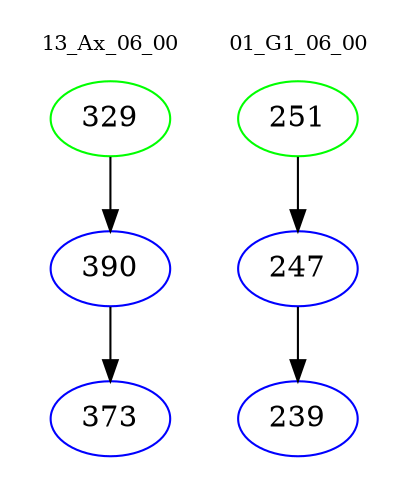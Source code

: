 digraph{
subgraph cluster_0 {
color = white
label = "13_Ax_06_00";
fontsize=10;
T0_329 [label="329", color="green"]
T0_329 -> T0_390 [color="black"]
T0_390 [label="390", color="blue"]
T0_390 -> T0_373 [color="black"]
T0_373 [label="373", color="blue"]
}
subgraph cluster_1 {
color = white
label = "01_G1_06_00";
fontsize=10;
T1_251 [label="251", color="green"]
T1_251 -> T1_247 [color="black"]
T1_247 [label="247", color="blue"]
T1_247 -> T1_239 [color="black"]
T1_239 [label="239", color="blue"]
}
}
